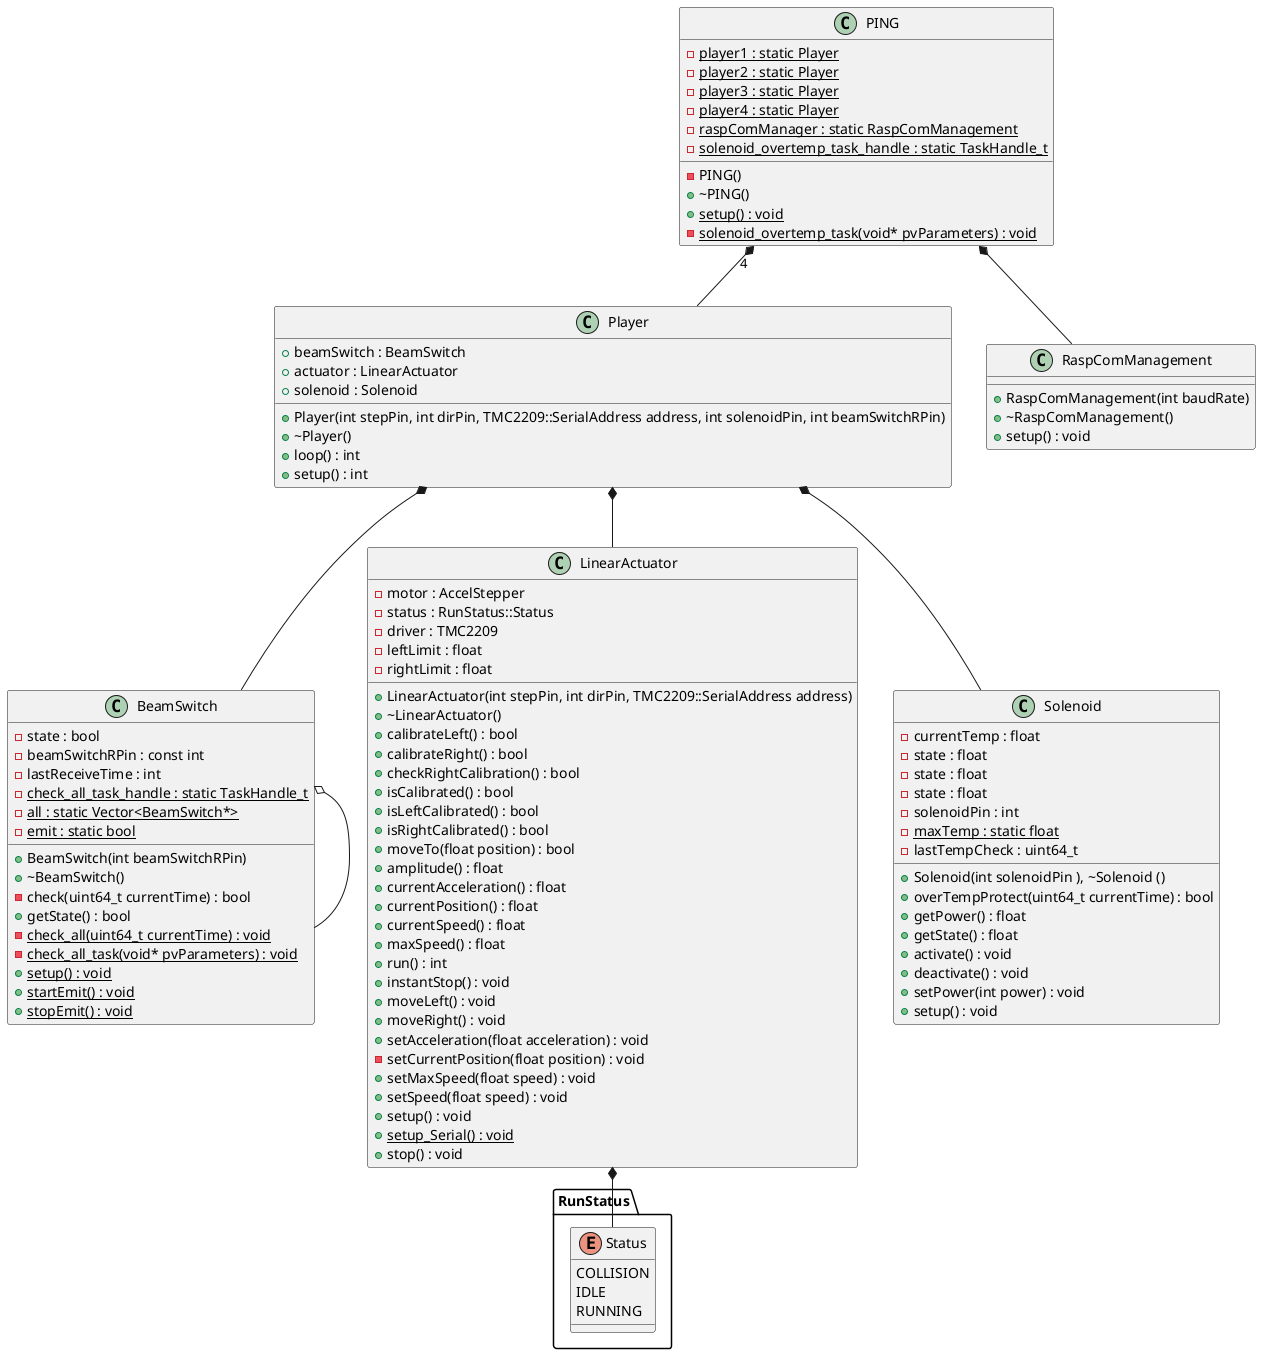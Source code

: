 @startuml





/' Objects '/

class BeamSwitch {
	+BeamSwitch(int beamSwitchRPin)
	+~BeamSwitch()
	-check(uint64_t currentTime) : bool
	+getState() : bool
	-state : bool
	-beamSwitchRPin : const int
	-lastReceiveTime : int
	-{static} check_all_task_handle : static TaskHandle_t
	-{static} all : static Vector<BeamSwitch*>
	-{static} emit : static bool
	-{static} check_all(uint64_t currentTime) : void
	-{static} check_all_task(void* pvParameters) : void
	+{static} setup() : void
	+{static} startEmit() : void
	+{static} stopEmit() : void
}


class LinearActuator {
	+LinearActuator(int stepPin, int dirPin, TMC2209::SerialAddress address)
	+~LinearActuator()
	-motor : AccelStepper
	-status : RunStatus::Status
	-driver : TMC2209
	+calibrateLeft() : bool
	+calibrateRight() : bool
	+checkRightCalibration() : bool
	+isCalibrated() : bool
	+isLeftCalibrated() : bool
	+isRightCalibrated() : bool
	+moveTo(float position) : bool
	+amplitude() : float
	+currentAcceleration() : float
	+currentPosition() : float
	+currentSpeed() : float
	-leftLimit : float
	+maxSpeed() : float
	-rightLimit : float
	+run() : int
	+instantStop() : void
	+moveLeft() : void
	+moveRight() : void
	+setAcceleration(float acceleration) : void
	-setCurrentPosition(float position) : void
	+setMaxSpeed(float speed) : void
	+setSpeed(float speed) : void
	+setup() : void
	+{static} setup_Serial() : void
	+stop() : void
}


class PING {
	-PING()
	+~PING()
	-{static} player1 : static Player
	-{static} player2 : static Player
	-{static} player3 : static Player
	-{static} player4 : static Player
	-{static} raspComManager : static RaspComManagement
	-{static} solenoid_overtemp_task_handle : static TaskHandle_t
	+{static} setup() : void
	-{static} solenoid_overtemp_task(void* pvParameters) : void
}


class Player {
	+Player(int stepPin, int dirPin, TMC2209::SerialAddress address, int solenoidPin, int beamSwitchRPin)
	+~Player()
	+beamSwitch : BeamSwitch
	+actuator : LinearActuator
	+solenoid : Solenoid
	+loop() : int
	+setup() : int
}


class RaspComManagement {
	+RaspComManagement(int baudRate)
	+~RaspComManagement()
	+setup() : void
}


class Solenoid {
	+Solenoid(int solenoidPin ), ~Solenoid ()
	+overTempProtect(uint64_t currentTime) : bool
	-currentTemp : float
	+getPower() : float
	+getState() : float
	-state : float
	-state : float
	-state : float
	-solenoidPin : int
	-{static} maxTemp : static float
	-lastTempCheck : uint64_t
	+activate() : void
	+deactivate() : void
	+setPower(int power) : void
	+setup() : void
}


namespace RunStatus {
	enum Status {
		COLLISION
		IDLE
		RUNNING
	}
}





/' Inheritance relationships '/




/' Aggregation relationships '/

.BeamSwitch o-- .BeamSwitch


.LinearActuator *-- RunStatus.Status


.PING "4" *-- .Player


.PING *-- .RaspComManagement


.Player *-- .BeamSwitch


.Player *-- .LinearActuator


.Player *-- .Solenoid






/' Nested objects '/



@enduml
